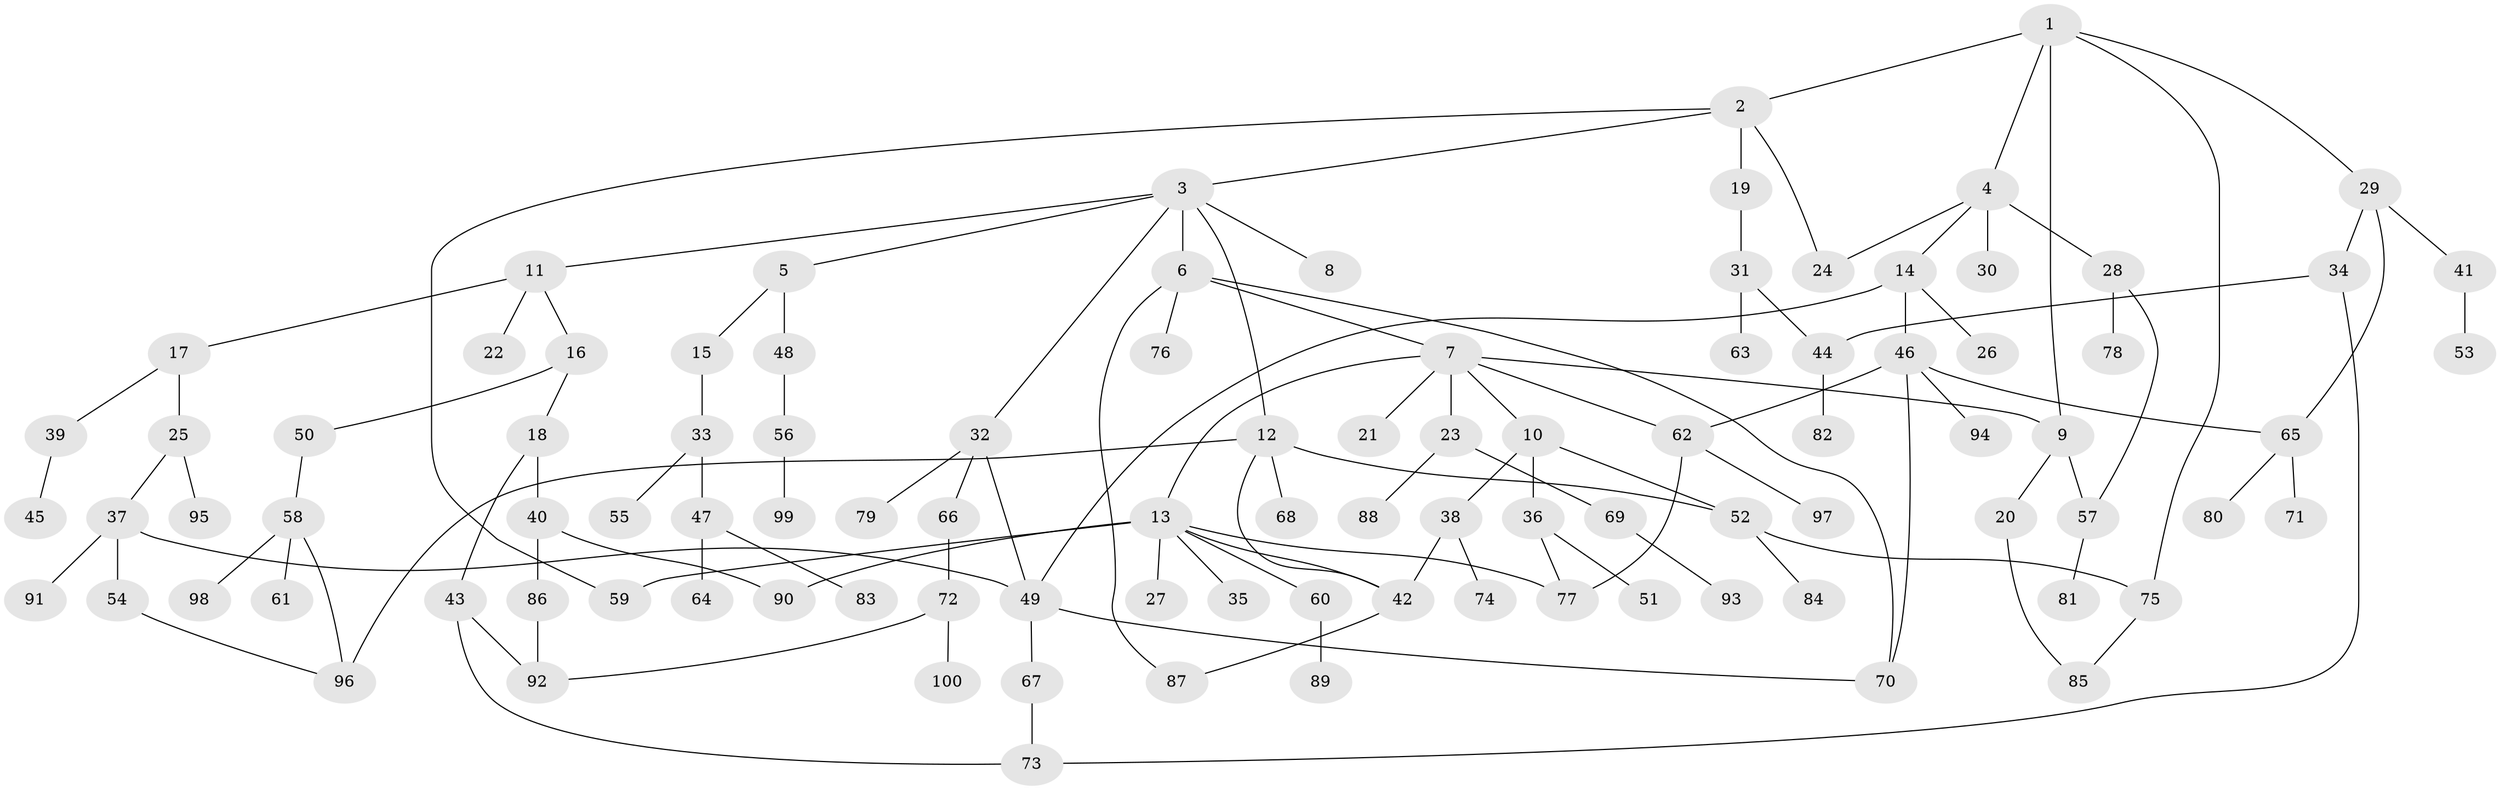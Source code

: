 // Generated by graph-tools (version 1.1) at 2025/38/02/21/25 10:38:51]
// undirected, 100 vertices, 125 edges
graph export_dot {
graph [start="1"]
  node [color=gray90,style=filled];
  1;
  2;
  3;
  4;
  5;
  6;
  7;
  8;
  9;
  10;
  11;
  12;
  13;
  14;
  15;
  16;
  17;
  18;
  19;
  20;
  21;
  22;
  23;
  24;
  25;
  26;
  27;
  28;
  29;
  30;
  31;
  32;
  33;
  34;
  35;
  36;
  37;
  38;
  39;
  40;
  41;
  42;
  43;
  44;
  45;
  46;
  47;
  48;
  49;
  50;
  51;
  52;
  53;
  54;
  55;
  56;
  57;
  58;
  59;
  60;
  61;
  62;
  63;
  64;
  65;
  66;
  67;
  68;
  69;
  70;
  71;
  72;
  73;
  74;
  75;
  76;
  77;
  78;
  79;
  80;
  81;
  82;
  83;
  84;
  85;
  86;
  87;
  88;
  89;
  90;
  91;
  92;
  93;
  94;
  95;
  96;
  97;
  98;
  99;
  100;
  1 -- 2;
  1 -- 4;
  1 -- 29;
  1 -- 75;
  1 -- 9;
  2 -- 3;
  2 -- 19;
  2 -- 59;
  2 -- 24;
  3 -- 5;
  3 -- 6;
  3 -- 8;
  3 -- 11;
  3 -- 12;
  3 -- 32;
  4 -- 14;
  4 -- 24;
  4 -- 28;
  4 -- 30;
  5 -- 15;
  5 -- 48;
  6 -- 7;
  6 -- 76;
  6 -- 87;
  6 -- 70;
  7 -- 9;
  7 -- 10;
  7 -- 13;
  7 -- 21;
  7 -- 23;
  7 -- 62;
  9 -- 20;
  9 -- 57;
  10 -- 36;
  10 -- 38;
  10 -- 52;
  11 -- 16;
  11 -- 17;
  11 -- 22;
  12 -- 52;
  12 -- 68;
  12 -- 42;
  12 -- 96;
  13 -- 27;
  13 -- 35;
  13 -- 60;
  13 -- 42;
  13 -- 90;
  13 -- 59;
  13 -- 77;
  14 -- 26;
  14 -- 46;
  14 -- 49;
  15 -- 33;
  16 -- 18;
  16 -- 50;
  17 -- 25;
  17 -- 39;
  18 -- 40;
  18 -- 43;
  19 -- 31;
  20 -- 85;
  23 -- 69;
  23 -- 88;
  25 -- 37;
  25 -- 95;
  28 -- 78;
  28 -- 57;
  29 -- 34;
  29 -- 41;
  29 -- 65;
  31 -- 63;
  31 -- 44;
  32 -- 66;
  32 -- 79;
  32 -- 49;
  33 -- 47;
  33 -- 55;
  34 -- 44;
  34 -- 73;
  36 -- 51;
  36 -- 77;
  37 -- 54;
  37 -- 91;
  37 -- 49;
  38 -- 42;
  38 -- 74;
  39 -- 45;
  40 -- 86;
  40 -- 90;
  41 -- 53;
  42 -- 87;
  43 -- 73;
  43 -- 92;
  44 -- 82;
  46 -- 62;
  46 -- 65;
  46 -- 70;
  46 -- 94;
  47 -- 64;
  47 -- 83;
  48 -- 56;
  49 -- 67;
  49 -- 70;
  50 -- 58;
  52 -- 84;
  52 -- 75;
  54 -- 96;
  56 -- 99;
  57 -- 81;
  58 -- 61;
  58 -- 98;
  58 -- 96;
  60 -- 89;
  62 -- 97;
  62 -- 77;
  65 -- 71;
  65 -- 80;
  66 -- 72;
  67 -- 73;
  69 -- 93;
  72 -- 92;
  72 -- 100;
  75 -- 85;
  86 -- 92;
}
